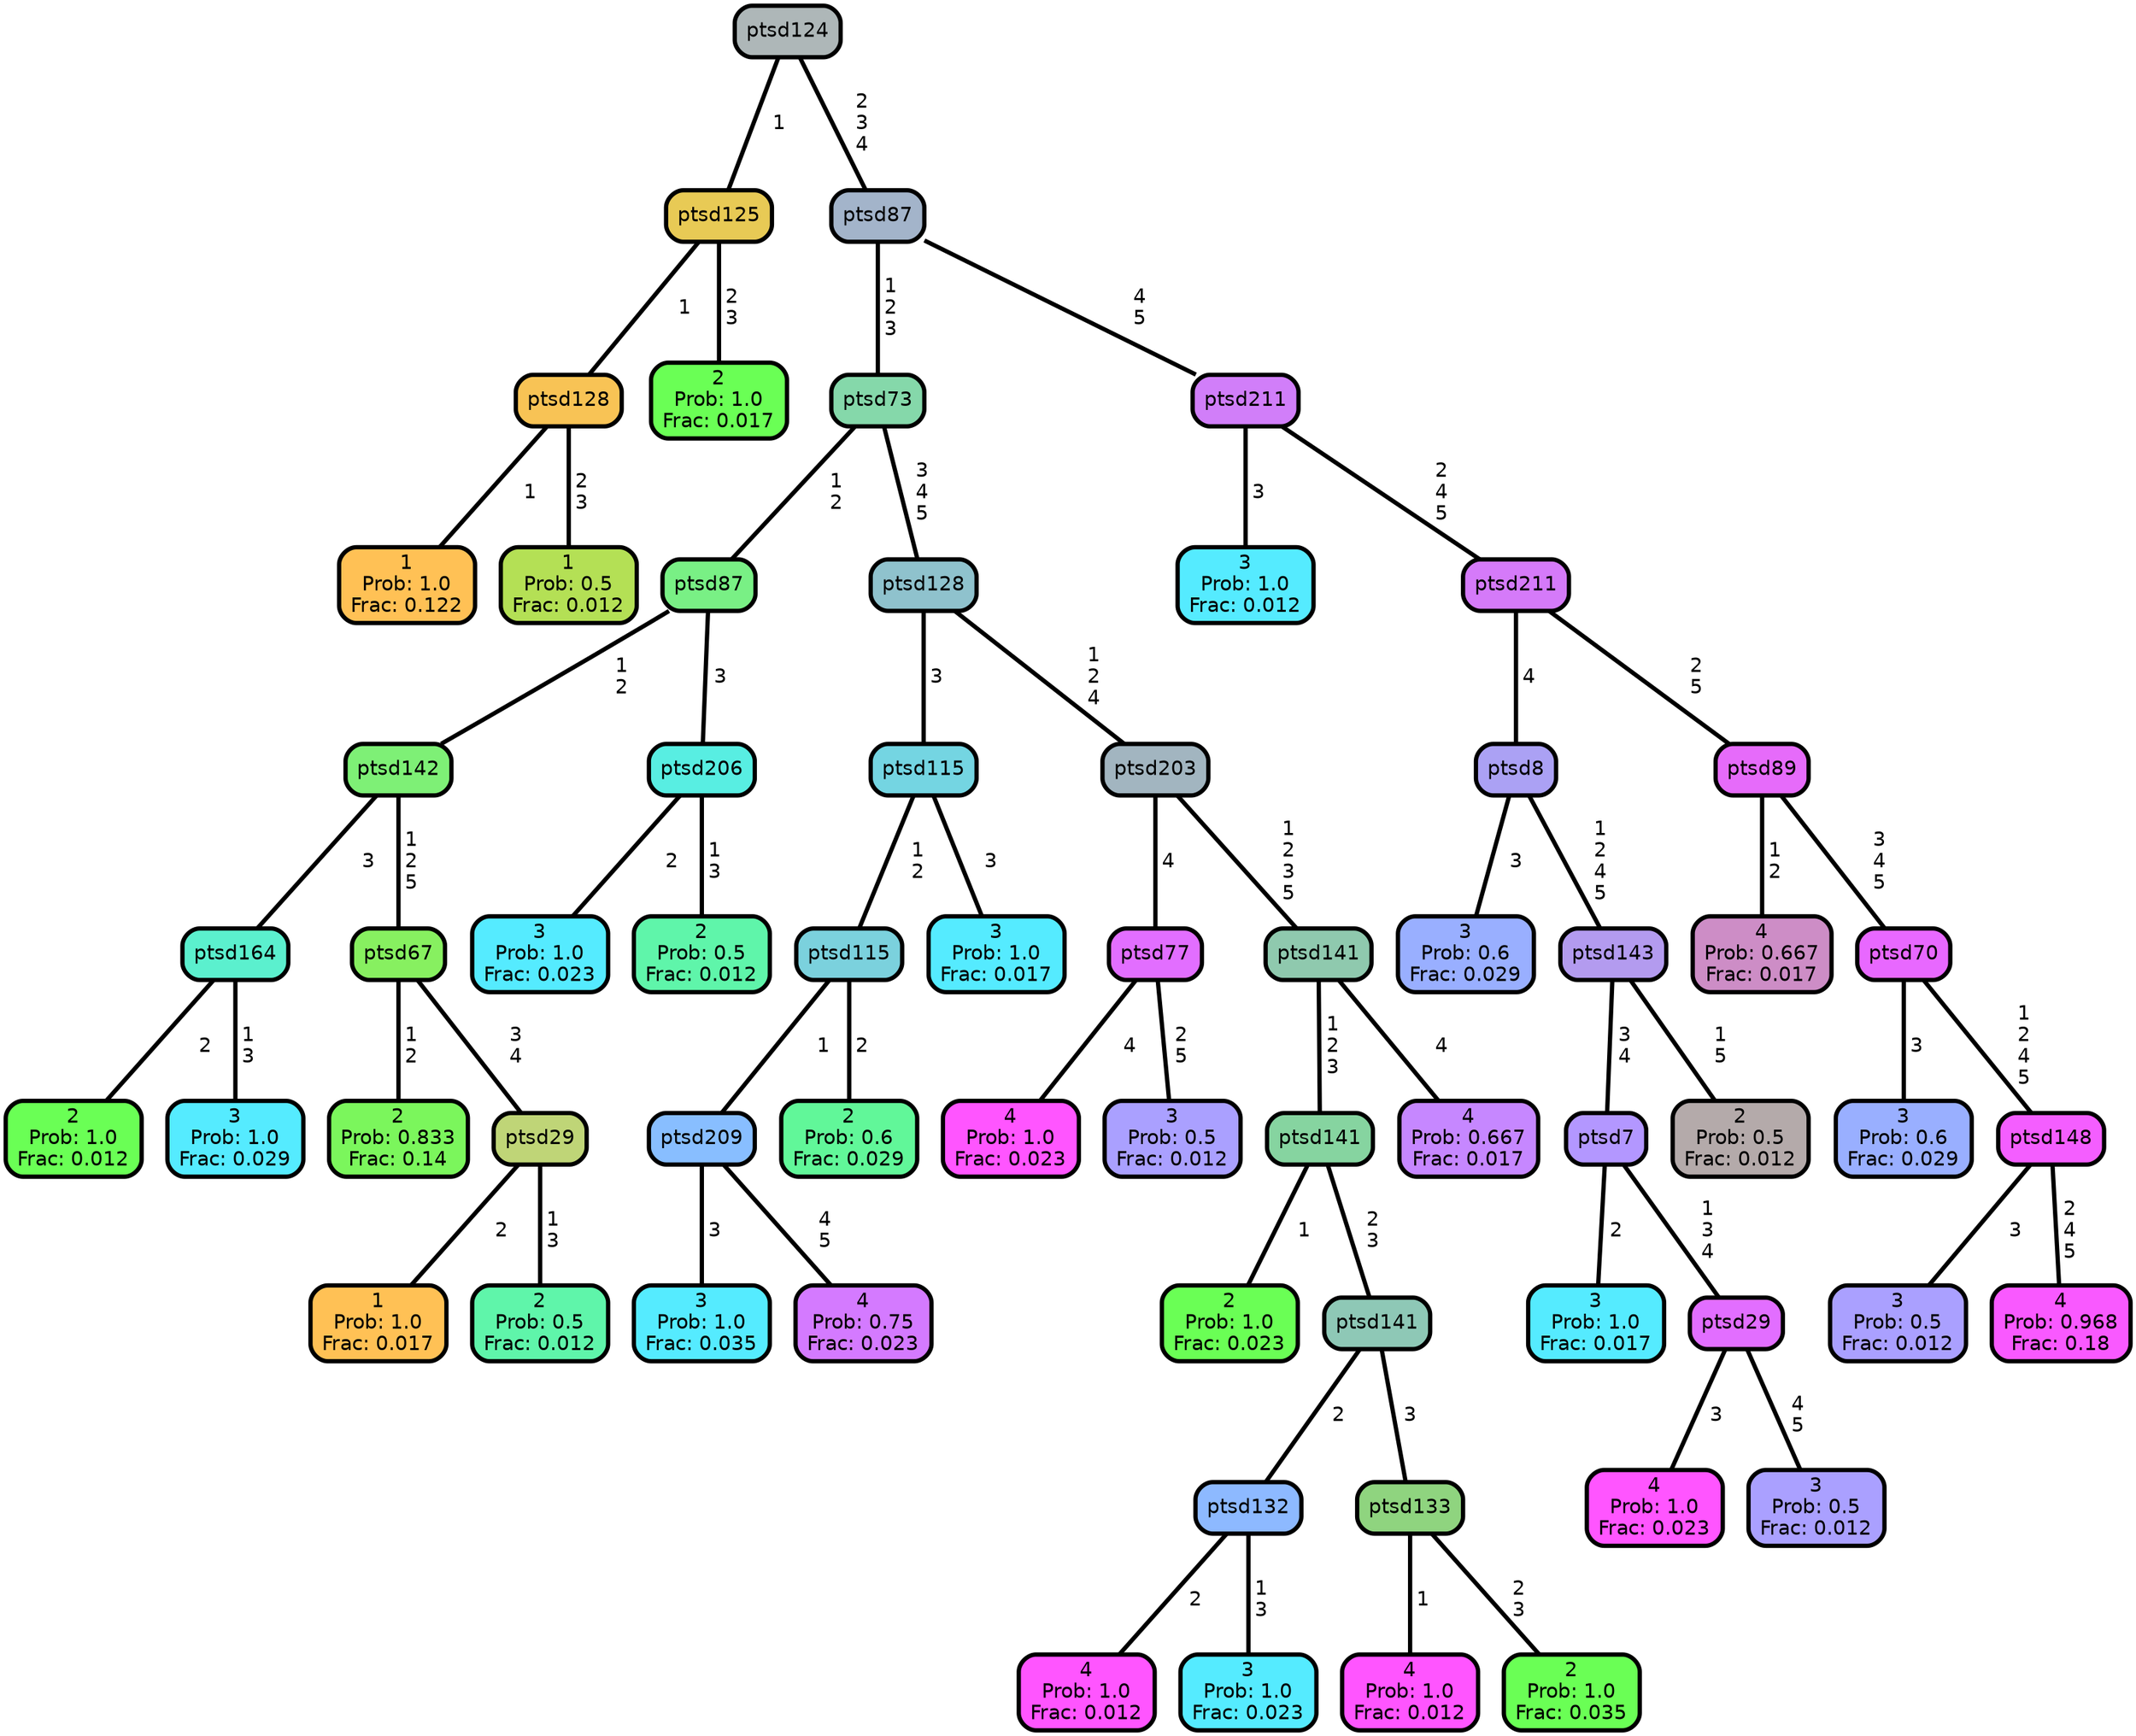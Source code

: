 graph Tree {
node [shape=box, style="filled, rounded",color="black",penwidth="3",fontcolor="black",                 fontname=helvetica] ;
graph [ranksep="0 equally", splines=straight,                 bgcolor=transparent, dpi=200] ;
edge [fontname=helvetica, color=black] ;
0 [label="1
Prob: 1.0
Frac: 0.122", fillcolor="#ffc155"] ;
1 [label="ptsd128", fillcolor="#f8c355"] ;
2 [label="1
Prob: 0.5
Frac: 0.012", fillcolor="#b4e055"] ;
3 [label="ptsd125", fillcolor="#e8ca55"] ;
4 [label="2
Prob: 1.0
Frac: 0.017", fillcolor="#6aff55"] ;
5 [label="ptsd124", fillcolor="#aeb7b8"] ;
6 [label="2
Prob: 1.0
Frac: 0.012", fillcolor="#6aff55"] ;
7 [label="ptsd164", fillcolor="#5bf0ce"] ;
8 [label="3
Prob: 1.0
Frac: 0.029", fillcolor="#55ebff"] ;
9 [label="ptsd142", fillcolor="#7ef076"] ;
10 [label="2
Prob: 0.833
Frac: 0.14", fillcolor="#7bf65c"] ;
11 [label="ptsd67", fillcolor="#87f060"] ;
12 [label="1
Prob: 1.0
Frac: 0.017", fillcolor="#ffc155"] ;
13 [label="ptsd29", fillcolor="#bfd577"] ;
14 [label="2
Prob: 0.5
Frac: 0.012", fillcolor="#5ff5aa"] ;
15 [label="ptsd87", fillcolor="#79f085"] ;
16 [label="3
Prob: 1.0
Frac: 0.023", fillcolor="#55ebff"] ;
17 [label="ptsd206", fillcolor="#58eee2"] ;
18 [label="2
Prob: 0.5
Frac: 0.012", fillcolor="#5ff5aa"] ;
19 [label="ptsd73", fillcolor="#85d8aa"] ;
20 [label="3
Prob: 1.0
Frac: 0.035", fillcolor="#55ebff"] ;
21 [label="ptsd209", fillcolor="#88beff"] ;
22 [label="4
Prob: 0.75
Frac: 0.023", fillcolor="#d47aff"] ;
23 [label="ptsd115", fillcolor="#7bd1dd"] ;
24 [label="2
Prob: 0.6
Frac: 0.029", fillcolor="#61f799"] ;
25 [label="ptsd115", fillcolor="#74d5e2"] ;
26 [label="3
Prob: 1.0
Frac: 0.017", fillcolor="#55ebff"] ;
27 [label="ptsd128", fillcolor="#8fc2cd"] ;
28 [label="4
Prob: 1.0
Frac: 0.023", fillcolor="#ff55ff"] ;
29 [label="ptsd77", fillcolor="#e26eff"] ;
30 [label="3
Prob: 0.5
Frac: 0.012", fillcolor="#aaa0ff"] ;
31 [label="ptsd203", fillcolor="#a2b5c0"] ;
32 [label="2
Prob: 1.0
Frac: 0.023", fillcolor="#6aff55"] ;
33 [label="ptsd141", fillcolor="#86d4a0"] ;
34 [label="4
Prob: 1.0
Frac: 0.012", fillcolor="#ff55ff"] ;
35 [label="ptsd132", fillcolor="#8db9ff"] ;
36 [label="3
Prob: 1.0
Frac: 0.023", fillcolor="#55ebff"] ;
37 [label="ptsd141", fillcolor="#8ec8b6"] ;
38 [label="4
Prob: 1.0
Frac: 0.012", fillcolor="#ff55ff"] ;
39 [label="ptsd133", fillcolor="#8fd47f"] ;
40 [label="2
Prob: 1.0
Frac: 0.035", fillcolor="#6aff55"] ;
41 [label="ptsd141", fillcolor="#8fc9ae"] ;
42 [label="4
Prob: 0.667
Frac: 0.017", fillcolor="#c687ff"] ;
43 [label="ptsd87", fillcolor="#a3b4ca"] ;
44 [label="3
Prob: 1.0
Frac: 0.012", fillcolor="#55ebff"] ;
45 [label="ptsd211", fillcolor="#d17ef9"] ;
46 [label="3
Prob: 0.6
Frac: 0.029", fillcolor="#99afff"] ;
47 [label="ptsd8", fillcolor="#aba1f4"] ;
48 [label="3
Prob: 1.0
Frac: 0.017", fillcolor="#55ebff"] ;
49 [label="ptsd7", fillcolor="#b397ff"] ;
50 [label="4
Prob: 1.0
Frac: 0.023", fillcolor="#ff55ff"] ;
51 [label="ptsd29", fillcolor="#e26eff"] ;
52 [label="3
Prob: 0.5
Frac: 0.012", fillcolor="#aaa0ff"] ;
53 [label="ptsd143", fillcolor="#b39bef"] ;
54 [label="2
Prob: 0.5
Frac: 0.012", fillcolor="#b4aaaa"] ;
55 [label="ptsd211", fillcolor="#d57af9"] ;
56 [label="4
Prob: 0.667
Frac: 0.017", fillcolor="#cd8dc6"] ;
57 [label="ptsd89", fillcolor="#e66bfa"] ;
58 [label="3
Prob: 0.6
Frac: 0.029", fillcolor="#99afff"] ;
59 [label="ptsd70", fillcolor="#e868ff"] ;
60 [label="3
Prob: 0.5
Frac: 0.012", fillcolor="#aaa0ff"] ;
61 [label="ptsd148", fillcolor="#f45eff"] ;
62 [label="4
Prob: 0.968
Frac: 0.18", fillcolor="#f959ff"] ;
1 -- 0 [label=" 1",penwidth=3] ;
1 -- 2 [label=" 2\n 3",penwidth=3] ;
3 -- 1 [label=" 1",penwidth=3] ;
3 -- 4 [label=" 2\n 3",penwidth=3] ;
5 -- 3 [label=" 1",penwidth=3] ;
5 -- 43 [label=" 2\n 3\n 4",penwidth=3] ;
7 -- 6 [label=" 2",penwidth=3] ;
7 -- 8 [label=" 1\n 3",penwidth=3] ;
9 -- 7 [label=" 3",penwidth=3] ;
9 -- 11 [label=" 1\n 2\n 5",penwidth=3] ;
11 -- 10 [label=" 1\n 2",penwidth=3] ;
11 -- 13 [label=" 3\n 4",penwidth=3] ;
13 -- 12 [label=" 2",penwidth=3] ;
13 -- 14 [label=" 1\n 3",penwidth=3] ;
15 -- 9 [label=" 1\n 2",penwidth=3] ;
15 -- 17 [label=" 3",penwidth=3] ;
17 -- 16 [label=" 2",penwidth=3] ;
17 -- 18 [label=" 1\n 3",penwidth=3] ;
19 -- 15 [label=" 1\n 2",penwidth=3] ;
19 -- 27 [label=" 3\n 4\n 5",penwidth=3] ;
21 -- 20 [label=" 3",penwidth=3] ;
21 -- 22 [label=" 4\n 5",penwidth=3] ;
23 -- 21 [label=" 1",penwidth=3] ;
23 -- 24 [label=" 2",penwidth=3] ;
25 -- 23 [label=" 1\n 2",penwidth=3] ;
25 -- 26 [label=" 3",penwidth=3] ;
27 -- 25 [label=" 3",penwidth=3] ;
27 -- 31 [label=" 1\n 2\n 4",penwidth=3] ;
29 -- 28 [label=" 4",penwidth=3] ;
29 -- 30 [label=" 2\n 5",penwidth=3] ;
31 -- 29 [label=" 4",penwidth=3] ;
31 -- 41 [label=" 1\n 2\n 3\n 5",penwidth=3] ;
33 -- 32 [label=" 1",penwidth=3] ;
33 -- 37 [label=" 2\n 3",penwidth=3] ;
35 -- 34 [label=" 2",penwidth=3] ;
35 -- 36 [label=" 1\n 3",penwidth=3] ;
37 -- 35 [label=" 2",penwidth=3] ;
37 -- 39 [label=" 3",penwidth=3] ;
39 -- 38 [label=" 1",penwidth=3] ;
39 -- 40 [label=" 2\n 3",penwidth=3] ;
41 -- 33 [label=" 1\n 2\n 3",penwidth=3] ;
41 -- 42 [label=" 4",penwidth=3] ;
43 -- 19 [label=" 1\n 2\n 3",penwidth=3] ;
43 -- 45 [label=" 4\n 5",penwidth=3] ;
45 -- 44 [label=" 3",penwidth=3] ;
45 -- 55 [label=" 2\n 4\n 5",penwidth=3] ;
47 -- 46 [label=" 3",penwidth=3] ;
47 -- 53 [label=" 1\n 2\n 4\n 5",penwidth=3] ;
49 -- 48 [label=" 2",penwidth=3] ;
49 -- 51 [label=" 1\n 3\n 4",penwidth=3] ;
51 -- 50 [label=" 3",penwidth=3] ;
51 -- 52 [label=" 4\n 5",penwidth=3] ;
53 -- 49 [label=" 3\n 4",penwidth=3] ;
53 -- 54 [label=" 1\n 5",penwidth=3] ;
55 -- 47 [label=" 4",penwidth=3] ;
55 -- 57 [label=" 2\n 5",penwidth=3] ;
57 -- 56 [label=" 1\n 2",penwidth=3] ;
57 -- 59 [label=" 3\n 4\n 5",penwidth=3] ;
59 -- 58 [label=" 3",penwidth=3] ;
59 -- 61 [label=" 1\n 2\n 4\n 5",penwidth=3] ;
61 -- 60 [label=" 3",penwidth=3] ;
61 -- 62 [label=" 2\n 4\n 5",penwidth=3] ;
{rank = same;}}